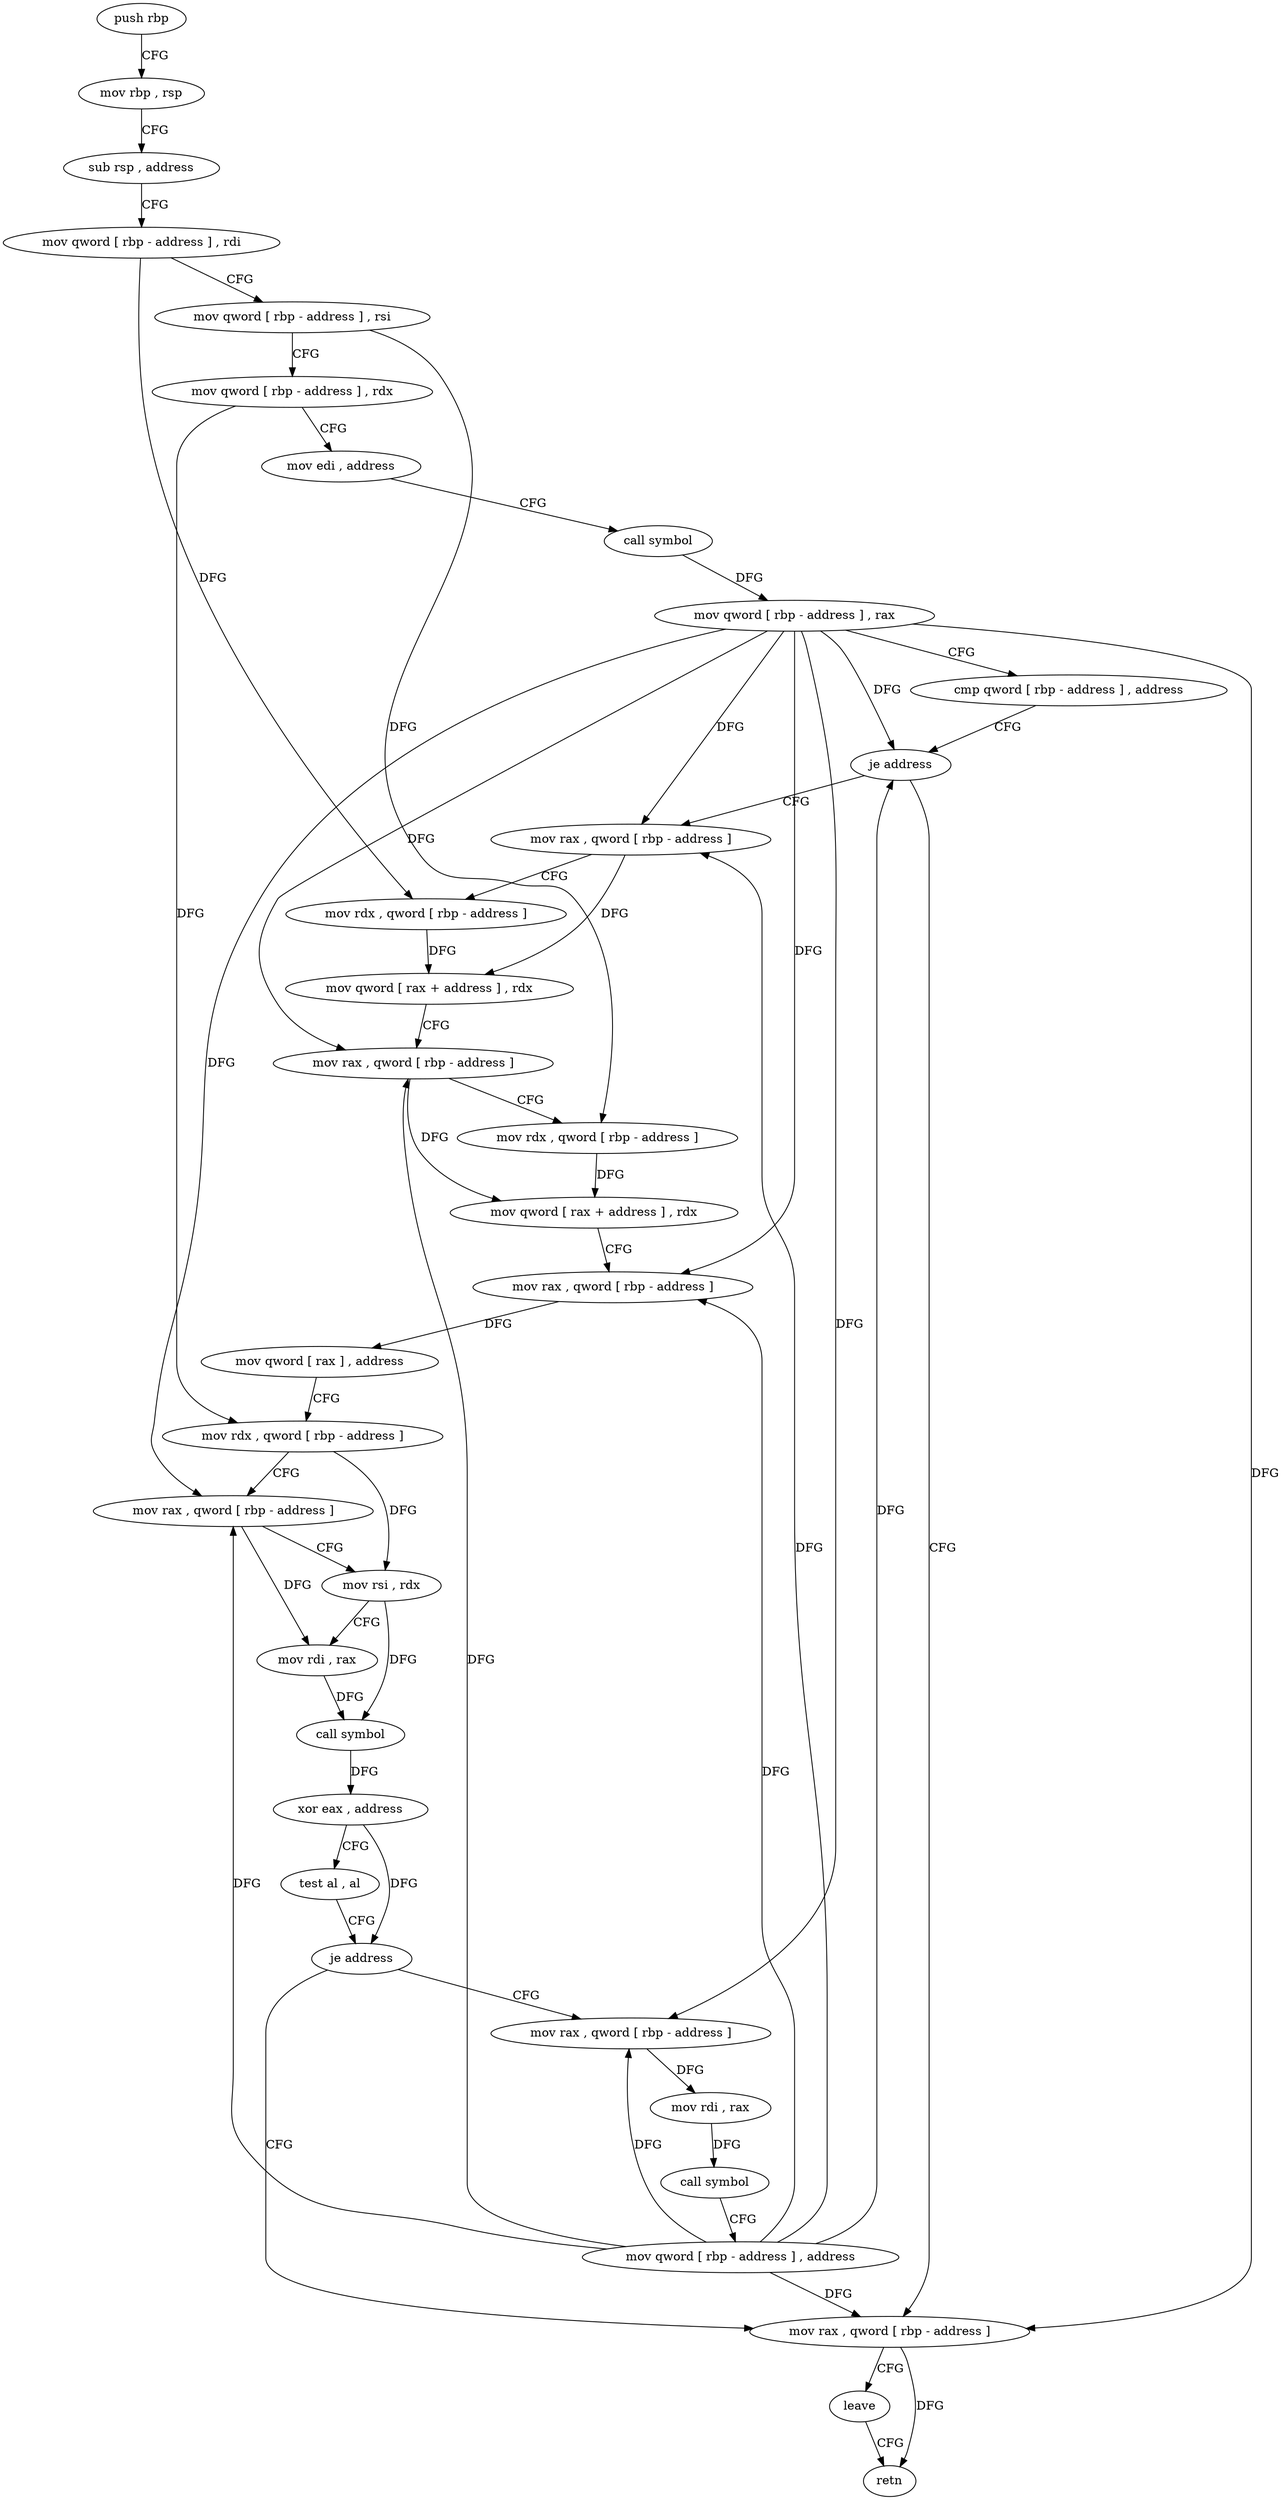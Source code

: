 digraph "func" {
"117051" [label = "push rbp" ]
"117052" [label = "mov rbp , rsp" ]
"117055" [label = "sub rsp , address" ]
"117059" [label = "mov qword [ rbp - address ] , rdi" ]
"117063" [label = "mov qword [ rbp - address ] , rsi" ]
"117067" [label = "mov qword [ rbp - address ] , rdx" ]
"117071" [label = "mov edi , address" ]
"117076" [label = "call symbol" ]
"117081" [label = "mov qword [ rbp - address ] , rax" ]
"117085" [label = "cmp qword [ rbp - address ] , address" ]
"117090" [label = "je address" ]
"117173" [label = "mov rax , qword [ rbp - address ]" ]
"117092" [label = "mov rax , qword [ rbp - address ]" ]
"117177" [label = "leave" ]
"117178" [label = "retn" ]
"117096" [label = "mov rdx , qword [ rbp - address ]" ]
"117100" [label = "mov qword [ rax + address ] , rdx" ]
"117104" [label = "mov rax , qword [ rbp - address ]" ]
"117108" [label = "mov rdx , qword [ rbp - address ]" ]
"117112" [label = "mov qword [ rax + address ] , rdx" ]
"117116" [label = "mov rax , qword [ rbp - address ]" ]
"117120" [label = "mov qword [ rax ] , address" ]
"117127" [label = "mov rdx , qword [ rbp - address ]" ]
"117131" [label = "mov rax , qword [ rbp - address ]" ]
"117135" [label = "mov rsi , rdx" ]
"117138" [label = "mov rdi , rax" ]
"117141" [label = "call symbol" ]
"117146" [label = "xor eax , address" ]
"117149" [label = "test al , al" ]
"117151" [label = "je address" ]
"117153" [label = "mov rax , qword [ rbp - address ]" ]
"117157" [label = "mov rdi , rax" ]
"117160" [label = "call symbol" ]
"117165" [label = "mov qword [ rbp - address ] , address" ]
"117051" -> "117052" [ label = "CFG" ]
"117052" -> "117055" [ label = "CFG" ]
"117055" -> "117059" [ label = "CFG" ]
"117059" -> "117063" [ label = "CFG" ]
"117059" -> "117096" [ label = "DFG" ]
"117063" -> "117067" [ label = "CFG" ]
"117063" -> "117108" [ label = "DFG" ]
"117067" -> "117071" [ label = "CFG" ]
"117067" -> "117127" [ label = "DFG" ]
"117071" -> "117076" [ label = "CFG" ]
"117076" -> "117081" [ label = "DFG" ]
"117081" -> "117085" [ label = "CFG" ]
"117081" -> "117090" [ label = "DFG" ]
"117081" -> "117173" [ label = "DFG" ]
"117081" -> "117092" [ label = "DFG" ]
"117081" -> "117104" [ label = "DFG" ]
"117081" -> "117116" [ label = "DFG" ]
"117081" -> "117131" [ label = "DFG" ]
"117081" -> "117153" [ label = "DFG" ]
"117085" -> "117090" [ label = "CFG" ]
"117090" -> "117173" [ label = "CFG" ]
"117090" -> "117092" [ label = "CFG" ]
"117173" -> "117177" [ label = "CFG" ]
"117173" -> "117178" [ label = "DFG" ]
"117092" -> "117096" [ label = "CFG" ]
"117092" -> "117100" [ label = "DFG" ]
"117177" -> "117178" [ label = "CFG" ]
"117096" -> "117100" [ label = "DFG" ]
"117100" -> "117104" [ label = "CFG" ]
"117104" -> "117108" [ label = "CFG" ]
"117104" -> "117112" [ label = "DFG" ]
"117108" -> "117112" [ label = "DFG" ]
"117112" -> "117116" [ label = "CFG" ]
"117116" -> "117120" [ label = "DFG" ]
"117120" -> "117127" [ label = "CFG" ]
"117127" -> "117131" [ label = "CFG" ]
"117127" -> "117135" [ label = "DFG" ]
"117131" -> "117135" [ label = "CFG" ]
"117131" -> "117138" [ label = "DFG" ]
"117135" -> "117138" [ label = "CFG" ]
"117135" -> "117141" [ label = "DFG" ]
"117138" -> "117141" [ label = "DFG" ]
"117141" -> "117146" [ label = "DFG" ]
"117146" -> "117149" [ label = "CFG" ]
"117146" -> "117151" [ label = "DFG" ]
"117149" -> "117151" [ label = "CFG" ]
"117151" -> "117173" [ label = "CFG" ]
"117151" -> "117153" [ label = "CFG" ]
"117153" -> "117157" [ label = "DFG" ]
"117157" -> "117160" [ label = "DFG" ]
"117160" -> "117165" [ label = "CFG" ]
"117165" -> "117173" [ label = "DFG" ]
"117165" -> "117090" [ label = "DFG" ]
"117165" -> "117092" [ label = "DFG" ]
"117165" -> "117104" [ label = "DFG" ]
"117165" -> "117116" [ label = "DFG" ]
"117165" -> "117131" [ label = "DFG" ]
"117165" -> "117153" [ label = "DFG" ]
}
